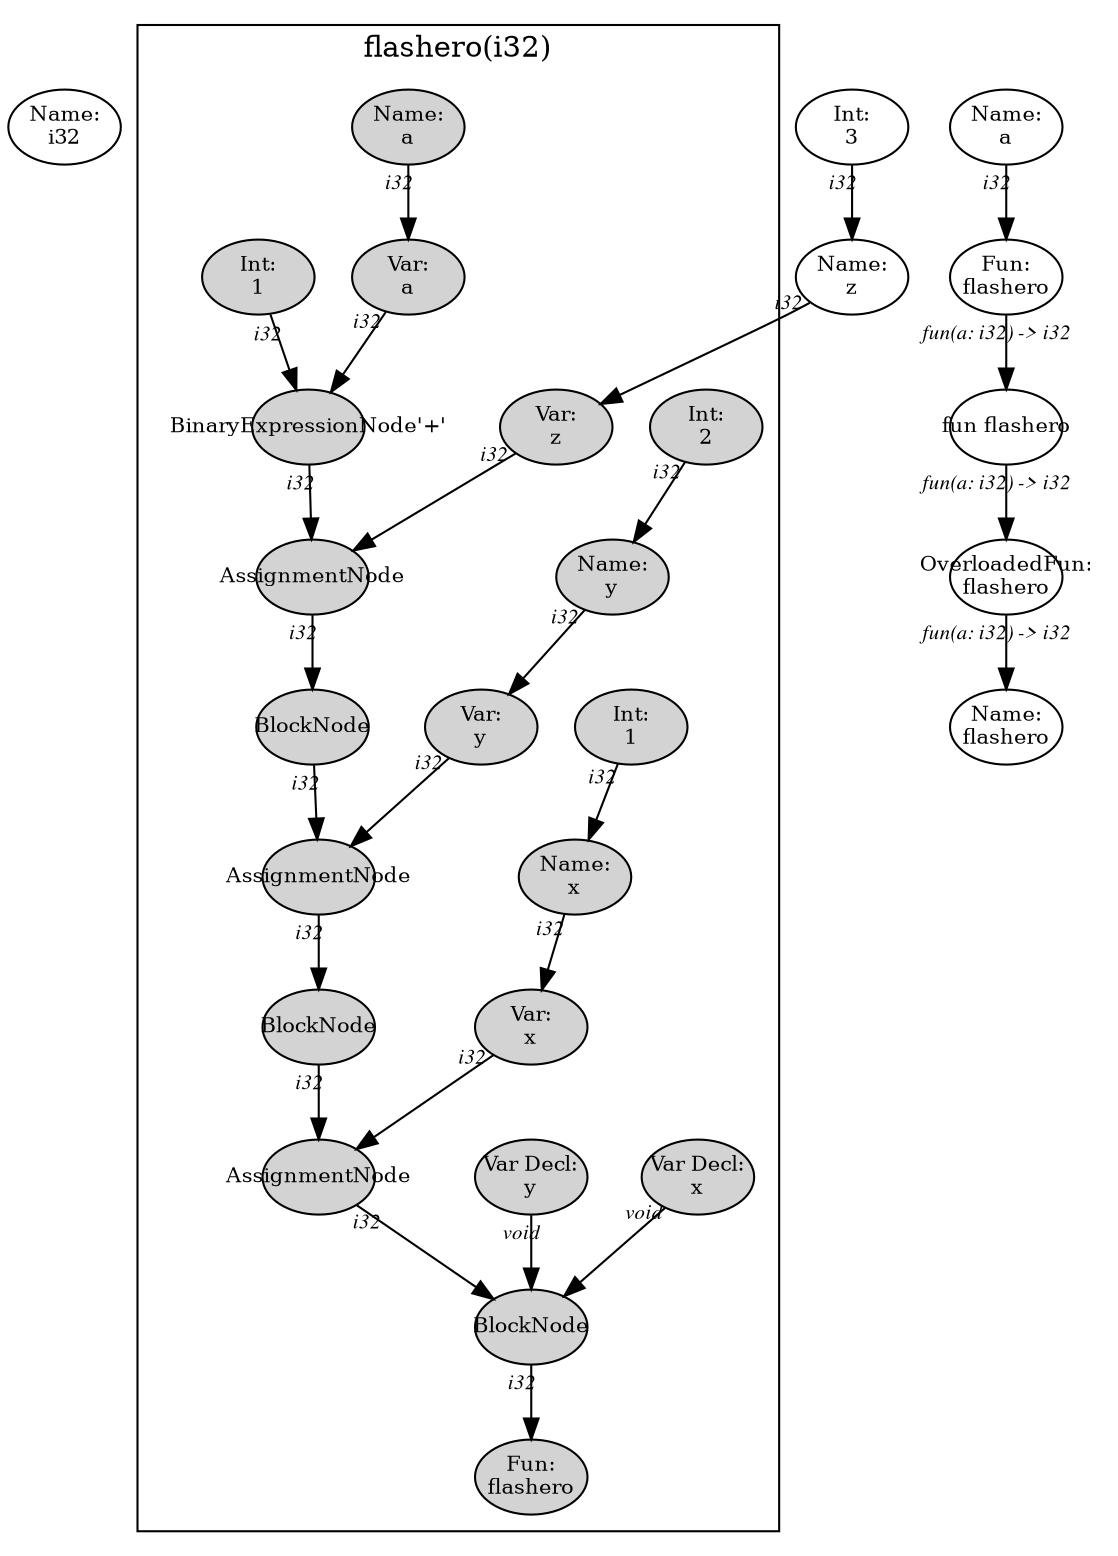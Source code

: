 digraph Document {
  node [fixedsize=shape fontsize=10]
  1 [label="Name:\ni32"];
  2 [label="Name:\nz"];
  3 [label="Int:\n3"];
  4 [label="OverloadedFun:\nflashero"];
  5 [label="fun flashero"];
  6 [label="Fun:\nflashero"];
  7 [label="Name:\na"];
  8 [label="Name:\nflashero"];
  subgraph cluster0 {
    node [style=filled];
    9 [label="Name:\na"];
    10 [label="BlockNode"];
    11 [label="Var Decl:\nx"];
    12 [label="Name:\nx"];
    13 [label="Int:\n1"];
    14 [label="Var Decl:\ny"];
    15 [label="Name:\ny"];
    16 [label="Int:\n2"];
    17 [label="AssignmentNode"];
    18 [label="Var:\nx"];
    19 [label="BlockNode"];
    20 [label="AssignmentNode"];
    21 [label="Var:\ny"];
    22 [label="BlockNode"];
    23 [label="AssignmentNode"];
    24 [label="Var:\nz"];
    25 [label="BinaryExpressionNode'+'"];
    26 [label="Var:\na"];
    27 [label="Int:\n1"];
    28 [label="Fun:\nflashero"];
    9 -> 26[taillabel="i32" labeldistance="1" fontname="times  italic" fontsize = 10  ];
    10 -> 28[taillabel="i32" labeldistance="1" fontname="times  italic" fontsize = 10  ];
    11 -> 10[taillabel="void" labeldistance="1" fontname="times  italic" fontsize = 10  ];
    12 -> 18[taillabel="i32" labeldistance="1" fontname="times  italic" fontsize = 10  ];
    13 -> 12[taillabel="i32" labeldistance="1" fontname="times  italic" fontsize = 10  ];
    14 -> 10[taillabel="void" labeldistance="1" fontname="times  italic" fontsize = 10  ];
    15 -> 21[taillabel="i32" labeldistance="1" fontname="times  italic" fontsize = 10  ];
    16 -> 15[taillabel="i32" labeldistance="1" fontname="times  italic" fontsize = 10  ];
    17 -> 10[taillabel="i32" labeldistance="1" fontname="times  italic" fontsize = 10  ];
    18 -> 17[taillabel="i32" labeldistance="1" fontname="times  italic" fontsize = 10  ];
    19 -> 17[taillabel="i32" labeldistance="1" fontname="times  italic" fontsize = 10  ];
    20 -> 19[taillabel="i32" labeldistance="1" fontname="times  italic" fontsize = 10  ];
    21 -> 20[taillabel="i32" labeldistance="1" fontname="times  italic" fontsize = 10  ];
    22 -> 20[taillabel="i32" labeldistance="1" fontname="times  italic" fontsize = 10  ];
    23 -> 22[taillabel="i32" labeldistance="1" fontname="times  italic" fontsize = 10  ];
    24 -> 23[taillabel="i32" labeldistance="1" fontname="times  italic" fontsize = 10  ];
    25 -> 23[taillabel="i32" labeldistance="1" fontname="times  italic" fontsize = 10  ];
    26 -> 25[taillabel="i32" labeldistance="1" fontname="times  italic" fontsize = 10  ];
    27 -> 25[taillabel="i32" labeldistance="1" fontname="times  italic" fontsize = 10  ];
  label = "flashero(i32)";
}
  2 -> 24[taillabel="i32" labeldistance="1" fontname="times  italic" fontsize = 10  ];
  3 -> 2[taillabel="i32" labeldistance="1" fontname="times  italic" fontsize = 10  ];
  4 -> 8[taillabel="fun(a: i32) -> i32" labeldistance="1" fontname="times  italic" fontsize = 10  ];
  5 -> 4[taillabel="fun(a: i32) -> i32" labeldistance="1" fontname="times  italic" fontsize = 10  ];
  6 -> 5[taillabel="fun(a: i32) -> i32" labeldistance="1" fontname="times  italic" fontsize = 10  ];
  7 -> 6[taillabel="i32" labeldistance="1" fontname="times  italic" fontsize = 10  ];
  label="";
}
